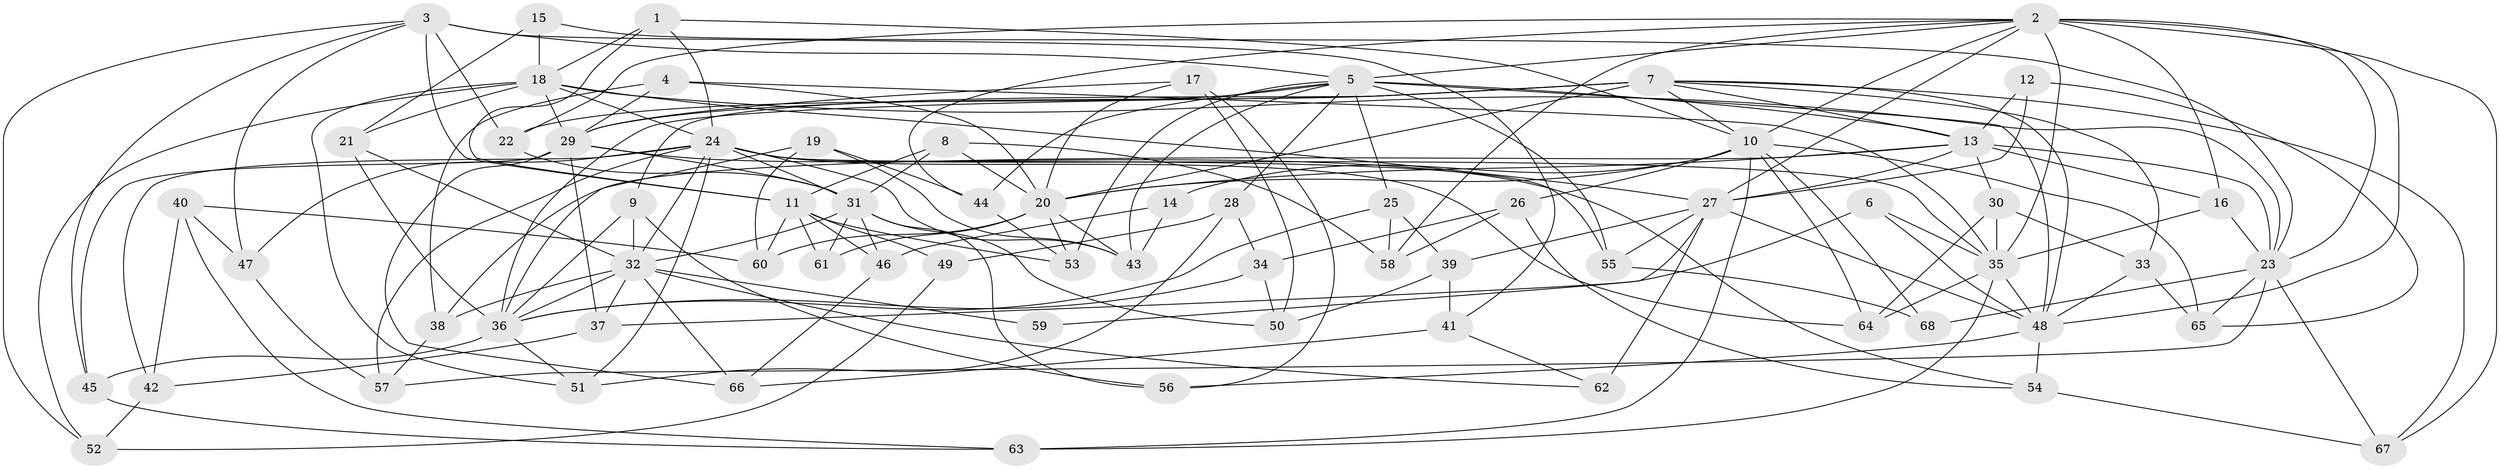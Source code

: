 // original degree distribution, {4: 1.0}
// Generated by graph-tools (version 1.1) at 2025/38/03/09/25 02:38:02]
// undirected, 68 vertices, 180 edges
graph export_dot {
graph [start="1"]
  node [color=gray90,style=filled];
  1;
  2;
  3;
  4;
  5;
  6;
  7;
  8;
  9;
  10;
  11;
  12;
  13;
  14;
  15;
  16;
  17;
  18;
  19;
  20;
  21;
  22;
  23;
  24;
  25;
  26;
  27;
  28;
  29;
  30;
  31;
  32;
  33;
  34;
  35;
  36;
  37;
  38;
  39;
  40;
  41;
  42;
  43;
  44;
  45;
  46;
  47;
  48;
  49;
  50;
  51;
  52;
  53;
  54;
  55;
  56;
  57;
  58;
  59;
  60;
  61;
  62;
  63;
  64;
  65;
  66;
  67;
  68;
  1 -- 10 [weight=1.0];
  1 -- 11 [weight=1.0];
  1 -- 18 [weight=1.0];
  1 -- 24 [weight=1.0];
  2 -- 5 [weight=1.0];
  2 -- 10 [weight=1.0];
  2 -- 16 [weight=1.0];
  2 -- 22 [weight=1.0];
  2 -- 23 [weight=1.0];
  2 -- 27 [weight=1.0];
  2 -- 35 [weight=1.0];
  2 -- 44 [weight=1.0];
  2 -- 48 [weight=2.0];
  2 -- 58 [weight=1.0];
  2 -- 67 [weight=1.0];
  3 -- 5 [weight=1.0];
  3 -- 11 [weight=4.0];
  3 -- 22 [weight=1.0];
  3 -- 41 [weight=1.0];
  3 -- 45 [weight=1.0];
  3 -- 47 [weight=1.0];
  3 -- 52 [weight=1.0];
  4 -- 20 [weight=1.0];
  4 -- 29 [weight=1.0];
  4 -- 35 [weight=1.0];
  4 -- 38 [weight=1.0];
  5 -- 13 [weight=2.0];
  5 -- 22 [weight=1.0];
  5 -- 25 [weight=1.0];
  5 -- 28 [weight=1.0];
  5 -- 43 [weight=1.0];
  5 -- 44 [weight=1.0];
  5 -- 48 [weight=1.0];
  5 -- 53 [weight=1.0];
  5 -- 55 [weight=1.0];
  6 -- 35 [weight=2.0];
  6 -- 37 [weight=1.0];
  6 -- 48 [weight=1.0];
  7 -- 9 [weight=1.0];
  7 -- 10 [weight=1.0];
  7 -- 13 [weight=1.0];
  7 -- 20 [weight=1.0];
  7 -- 29 [weight=1.0];
  7 -- 33 [weight=1.0];
  7 -- 36 [weight=4.0];
  7 -- 48 [weight=1.0];
  7 -- 67 [weight=1.0];
  8 -- 11 [weight=1.0];
  8 -- 20 [weight=1.0];
  8 -- 31 [weight=1.0];
  8 -- 58 [weight=1.0];
  9 -- 32 [weight=1.0];
  9 -- 36 [weight=1.0];
  9 -- 56 [weight=1.0];
  10 -- 14 [weight=2.0];
  10 -- 20 [weight=1.0];
  10 -- 26 [weight=1.0];
  10 -- 63 [weight=1.0];
  10 -- 64 [weight=1.0];
  10 -- 65 [weight=1.0];
  10 -- 68 [weight=2.0];
  11 -- 46 [weight=1.0];
  11 -- 49 [weight=2.0];
  11 -- 53 [weight=1.0];
  11 -- 60 [weight=1.0];
  11 -- 61 [weight=1.0];
  12 -- 13 [weight=2.0];
  12 -- 27 [weight=1.0];
  12 -- 65 [weight=1.0];
  13 -- 16 [weight=1.0];
  13 -- 20 [weight=1.0];
  13 -- 23 [weight=2.0];
  13 -- 27 [weight=1.0];
  13 -- 30 [weight=1.0];
  13 -- 38 [weight=1.0];
  14 -- 43 [weight=1.0];
  14 -- 46 [weight=1.0];
  15 -- 18 [weight=2.0];
  15 -- 21 [weight=1.0];
  15 -- 23 [weight=1.0];
  16 -- 23 [weight=1.0];
  16 -- 35 [weight=1.0];
  17 -- 20 [weight=1.0];
  17 -- 29 [weight=1.0];
  17 -- 50 [weight=1.0];
  17 -- 56 [weight=1.0];
  18 -- 21 [weight=1.0];
  18 -- 23 [weight=1.0];
  18 -- 24 [weight=1.0];
  18 -- 27 [weight=1.0];
  18 -- 29 [weight=1.0];
  18 -- 51 [weight=1.0];
  18 -- 52 [weight=1.0];
  19 -- 36 [weight=1.0];
  19 -- 43 [weight=1.0];
  19 -- 44 [weight=1.0];
  19 -- 60 [weight=1.0];
  20 -- 43 [weight=2.0];
  20 -- 53 [weight=1.0];
  20 -- 60 [weight=1.0];
  20 -- 61 [weight=2.0];
  21 -- 32 [weight=1.0];
  21 -- 36 [weight=1.0];
  22 -- 31 [weight=1.0];
  23 -- 57 [weight=1.0];
  23 -- 65 [weight=1.0];
  23 -- 67 [weight=1.0];
  23 -- 68 [weight=1.0];
  24 -- 31 [weight=1.0];
  24 -- 32 [weight=1.0];
  24 -- 35 [weight=1.0];
  24 -- 42 [weight=1.0];
  24 -- 43 [weight=1.0];
  24 -- 47 [weight=1.0];
  24 -- 51 [weight=1.0];
  24 -- 55 [weight=1.0];
  24 -- 57 [weight=1.0];
  24 -- 64 [weight=1.0];
  25 -- 36 [weight=1.0];
  25 -- 39 [weight=1.0];
  25 -- 58 [weight=1.0];
  26 -- 34 [weight=1.0];
  26 -- 54 [weight=1.0];
  26 -- 58 [weight=1.0];
  27 -- 39 [weight=1.0];
  27 -- 48 [weight=1.0];
  27 -- 55 [weight=1.0];
  27 -- 59 [weight=1.0];
  27 -- 62 [weight=2.0];
  28 -- 34 [weight=1.0];
  28 -- 49 [weight=1.0];
  28 -- 51 [weight=1.0];
  29 -- 31 [weight=2.0];
  29 -- 37 [weight=1.0];
  29 -- 45 [weight=1.0];
  29 -- 54 [weight=1.0];
  29 -- 66 [weight=1.0];
  30 -- 33 [weight=1.0];
  30 -- 35 [weight=1.0];
  30 -- 64 [weight=1.0];
  31 -- 32 [weight=1.0];
  31 -- 46 [weight=1.0];
  31 -- 50 [weight=1.0];
  31 -- 56 [weight=1.0];
  31 -- 61 [weight=1.0];
  32 -- 36 [weight=1.0];
  32 -- 37 [weight=1.0];
  32 -- 38 [weight=1.0];
  32 -- 59 [weight=3.0];
  32 -- 62 [weight=1.0];
  32 -- 66 [weight=1.0];
  33 -- 48 [weight=1.0];
  33 -- 65 [weight=1.0];
  34 -- 36 [weight=1.0];
  34 -- 50 [weight=1.0];
  35 -- 48 [weight=1.0];
  35 -- 63 [weight=1.0];
  35 -- 64 [weight=1.0];
  36 -- 45 [weight=1.0];
  36 -- 51 [weight=1.0];
  37 -- 42 [weight=1.0];
  38 -- 57 [weight=1.0];
  39 -- 41 [weight=1.0];
  39 -- 50 [weight=1.0];
  40 -- 42 [weight=1.0];
  40 -- 47 [weight=1.0];
  40 -- 60 [weight=1.0];
  40 -- 63 [weight=1.0];
  41 -- 62 [weight=1.0];
  41 -- 66 [weight=1.0];
  42 -- 52 [weight=1.0];
  44 -- 53 [weight=1.0];
  45 -- 63 [weight=1.0];
  46 -- 66 [weight=1.0];
  47 -- 57 [weight=1.0];
  48 -- 54 [weight=1.0];
  48 -- 56 [weight=1.0];
  49 -- 52 [weight=1.0];
  54 -- 67 [weight=1.0];
  55 -- 68 [weight=1.0];
}
